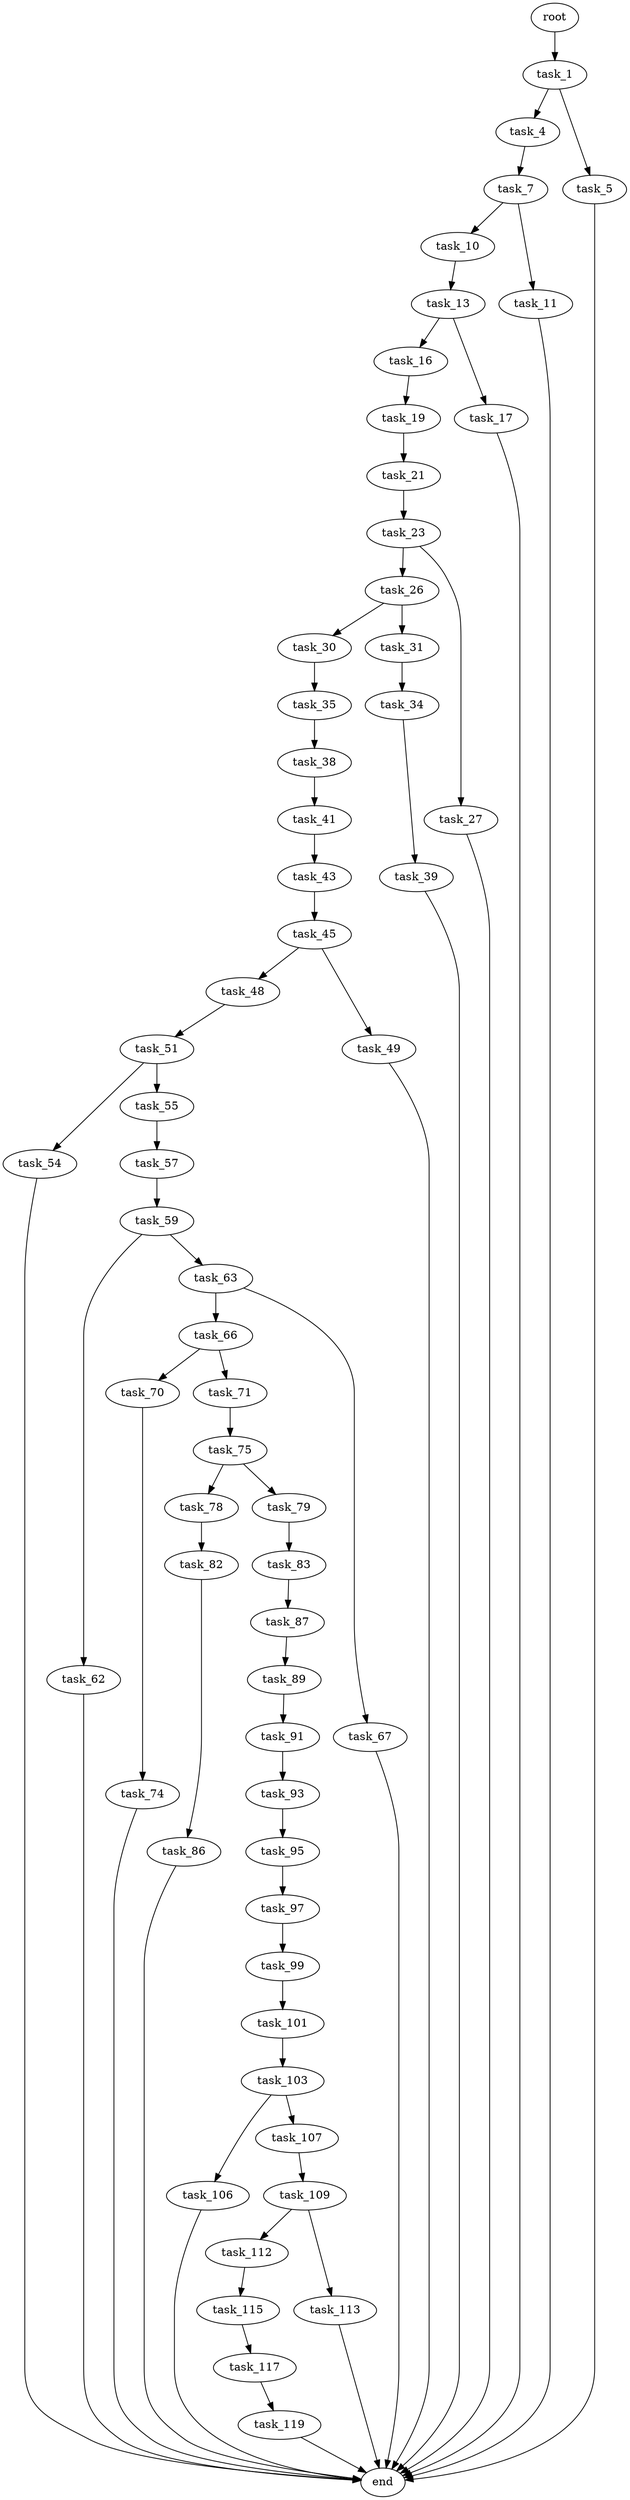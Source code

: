 digraph G {
  root [size="0.000000"];
  task_1 [size="33495509909.000000"];
  task_4 [size="94962774828.000000"];
  task_5 [size="28991029248.000000"];
  task_7 [size="114014483232.000000"];
  end [size="0.000000"];
  task_10 [size="7991468380.000000"];
  task_11 [size="23949218202.000000"];
  task_13 [size="177757446677.000000"];
  task_16 [size="68719476736.000000"];
  task_17 [size="815873765987.000000"];
  task_19 [size="10524587917.000000"];
  task_21 [size="134217728000.000000"];
  task_23 [size="34927847537.000000"];
  task_26 [size="231928233984.000000"];
  task_27 [size="782757789696.000000"];
  task_30 [size="20523251819.000000"];
  task_31 [size="433895674476.000000"];
  task_35 [size="10003962042.000000"];
  task_34 [size="15502671814.000000"];
  task_39 [size="25439113760.000000"];
  task_38 [size="285896613077.000000"];
  task_41 [size="549755813888.000000"];
  task_43 [size="49343897122.000000"];
  task_45 [size="61604767292.000000"];
  task_48 [size="1073741824000.000000"];
  task_49 [size="28991029248.000000"];
  task_51 [size="231928233984.000000"];
  task_54 [size="782757789696.000000"];
  task_55 [size="3528215590.000000"];
  task_57 [size="297707656957.000000"];
  task_59 [size="11156842626.000000"];
  task_62 [size="888354122964.000000"];
  task_63 [size="134217728000.000000"];
  task_66 [size="46185029347.000000"];
  task_67 [size="2428972559.000000"];
  task_70 [size="8589934592.000000"];
  task_71 [size="2326073451.000000"];
  task_74 [size="231928233984.000000"];
  task_75 [size="200713528184.000000"];
  task_78 [size="24696841122.000000"];
  task_79 [size="3567279349.000000"];
  task_82 [size="14879801304.000000"];
  task_83 [size="368293445632.000000"];
  task_86 [size="28991029248.000000"];
  task_87 [size="2583046862.000000"];
  task_89 [size="167098099799.000000"];
  task_91 [size="134722733114.000000"];
  task_93 [size="40648750918.000000"];
  task_95 [size="145354817986.000000"];
  task_97 [size="68719476736.000000"];
  task_99 [size="97874660643.000000"];
  task_101 [size="782757789696.000000"];
  task_103 [size="549755813888.000000"];
  task_106 [size="106530453508.000000"];
  task_107 [size="368293445632.000000"];
  task_109 [size="3450159389.000000"];
  task_112 [size="134217728000.000000"];
  task_113 [size="7117604418.000000"];
  task_115 [size="1263648887418.000000"];
  task_117 [size="549755813888.000000"];
  task_119 [size="3676407675.000000"];

  root -> task_1 [size="1.000000"];
  task_1 -> task_4 [size="679477248.000000"];
  task_1 -> task_5 [size="679477248.000000"];
  task_4 -> task_7 [size="75497472.000000"];
  task_5 -> end [size="1.000000"];
  task_7 -> task_10 [size="536870912.000000"];
  task_7 -> task_11 [size="536870912.000000"];
  task_10 -> task_13 [size="209715200.000000"];
  task_11 -> end [size="1.000000"];
  task_13 -> task_16 [size="679477248.000000"];
  task_13 -> task_17 [size="679477248.000000"];
  task_16 -> task_19 [size="134217728.000000"];
  task_17 -> end [size="1.000000"];
  task_19 -> task_21 [size="209715200.000000"];
  task_21 -> task_23 [size="209715200.000000"];
  task_23 -> task_26 [size="33554432.000000"];
  task_23 -> task_27 [size="33554432.000000"];
  task_26 -> task_30 [size="301989888.000000"];
  task_26 -> task_31 [size="301989888.000000"];
  task_27 -> end [size="1.000000"];
  task_30 -> task_35 [size="679477248.000000"];
  task_31 -> task_34 [size="838860800.000000"];
  task_35 -> task_38 [size="536870912.000000"];
  task_34 -> task_39 [size="301989888.000000"];
  task_39 -> end [size="1.000000"];
  task_38 -> task_41 [size="301989888.000000"];
  task_41 -> task_43 [size="536870912.000000"];
  task_43 -> task_45 [size="838860800.000000"];
  task_45 -> task_48 [size="75497472.000000"];
  task_45 -> task_49 [size="75497472.000000"];
  task_48 -> task_51 [size="838860800.000000"];
  task_49 -> end [size="1.000000"];
  task_51 -> task_54 [size="301989888.000000"];
  task_51 -> task_55 [size="301989888.000000"];
  task_54 -> end [size="1.000000"];
  task_55 -> task_57 [size="75497472.000000"];
  task_57 -> task_59 [size="301989888.000000"];
  task_59 -> task_62 [size="411041792.000000"];
  task_59 -> task_63 [size="411041792.000000"];
  task_62 -> end [size="1.000000"];
  task_63 -> task_66 [size="209715200.000000"];
  task_63 -> task_67 [size="209715200.000000"];
  task_66 -> task_70 [size="838860800.000000"];
  task_66 -> task_71 [size="838860800.000000"];
  task_67 -> end [size="1.000000"];
  task_70 -> task_74 [size="33554432.000000"];
  task_71 -> task_75 [size="209715200.000000"];
  task_74 -> end [size="1.000000"];
  task_75 -> task_78 [size="411041792.000000"];
  task_75 -> task_79 [size="411041792.000000"];
  task_78 -> task_82 [size="838860800.000000"];
  task_79 -> task_83 [size="75497472.000000"];
  task_82 -> task_86 [size="301989888.000000"];
  task_83 -> task_87 [size="411041792.000000"];
  task_86 -> end [size="1.000000"];
  task_87 -> task_89 [size="134217728.000000"];
  task_89 -> task_91 [size="209715200.000000"];
  task_91 -> task_93 [size="209715200.000000"];
  task_93 -> task_95 [size="33554432.000000"];
  task_95 -> task_97 [size="301989888.000000"];
  task_97 -> task_99 [size="134217728.000000"];
  task_99 -> task_101 [size="75497472.000000"];
  task_101 -> task_103 [size="679477248.000000"];
  task_103 -> task_106 [size="536870912.000000"];
  task_103 -> task_107 [size="536870912.000000"];
  task_106 -> end [size="1.000000"];
  task_107 -> task_109 [size="411041792.000000"];
  task_109 -> task_112 [size="411041792.000000"];
  task_109 -> task_113 [size="411041792.000000"];
  task_112 -> task_115 [size="209715200.000000"];
  task_113 -> end [size="1.000000"];
  task_115 -> task_117 [size="838860800.000000"];
  task_117 -> task_119 [size="536870912.000000"];
  task_119 -> end [size="1.000000"];
}
